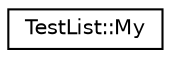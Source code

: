 digraph G
{
  edge [fontname="Helvetica",fontsize="10",labelfontname="Helvetica",labelfontsize="10"];
  node [fontname="Helvetica",fontsize="10",shape=record];
  rankdir="LR";
  Node1 [label="TestList::My",height=0.2,width=0.4,color="black", fillcolor="white", style="filled",URL="$structTestList_1_1My.html"];
}
